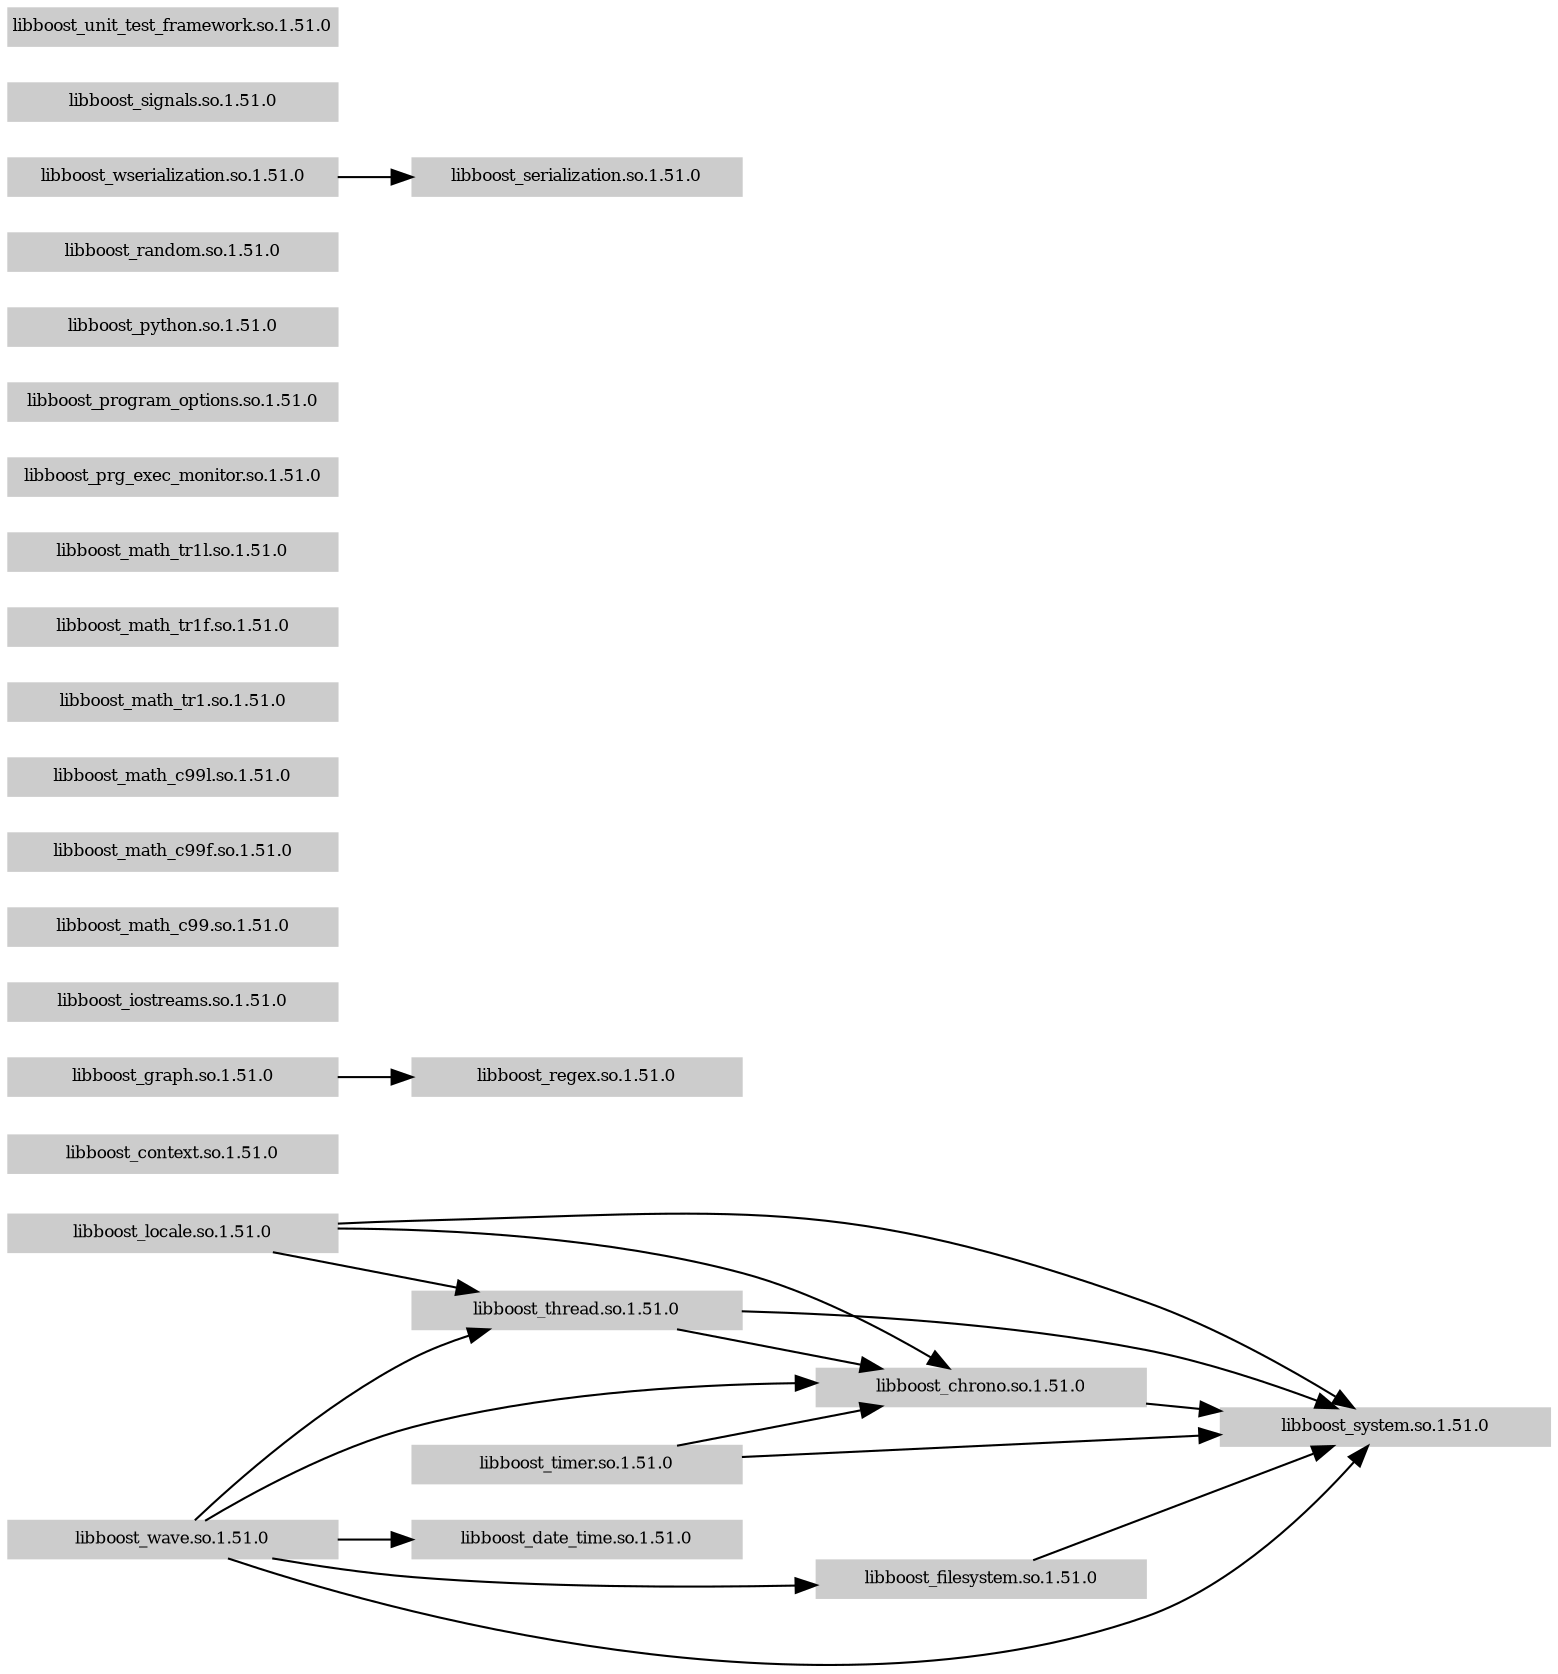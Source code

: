 /*

martin@yobbo:/usr/local/boost_1_51_0/lib$ find -P ./ -type f -name "*.so*" | xargs ldd | grep boost|sed -e "s/://g" -e "s/ => not found//g"
./libboost_context.so.1.51.0
./libboost_program_options.so.1.51.0
./libboost_signals.so.1.51.0
./libboost_regex.so.1.51.0
./libboost_math_tr1l.so.1.51.0
./libboost_graph.so.1.51.0
        libboost_regex.so.1.51.0
./libboost_python.so.1.51.0
./libboost_math_c99l.so.1.51.0
./libboost_system.so.1.51.0
./libboost_serialization.so.1.51.0
./libboost_random.so.1.51.0
./libboost_iostreams.so.1.51.0
./libboost_chrono.so.1.51.0
        libboost_system.so.1.51.0
./libboost_timer.so.1.51.0
        libboost_chrono.so.1.51.0
        libboost_system.so.1.51.0
./libboost_thread.so.1.51.0
        libboost_chrono.so.1.51.0
        libboost_system.so.1.51.0
./libboost_filesystem.so.1.51.0
        libboost_system.so.1.51.0
./libboost_date_time.so.1.51.0
./libboost_math_tr1f.so.1.51.0
./libboost_math_c99.so.1.51.0
./libboost_prg_exec_monitor.so.1.51.0
./libboost_unit_test_framework.so.1.51.0
./libboost_locale.so.1.51.0
        libboost_thread.so.1.51.0
        libboost_chrono.so.1.51.0
        libboost_system.so.1.51.0
./libboost_math_tr1.so.1.51.0
./libboost_wave.so.1.51.0
        libboost_date_time.so.1.51.0
        libboost_thread.so.1.51.0
        libboost_chrono.so.1.51.0
        libboost_filesystem.so.1.51.0
        libboost_system.so.1.51.0
./libboost_math_c99f.so.1.51.0
./libboost_wserialization.so.1.51.0
        libboost_serialization.so.1.51.0

dot -Tsvg boost-dep-tree.dot -o boost-dep-tree.dot.svg

http://users.on.net/~mbohun/src/boost-dep-tree.dot.svg

*/

digraph boost {
	rankdir=LR;

	node [shape=box,
	      style=filled,
	      fillcolor=gray80,
	      color=gray80,
	      fixedsize=true,
	      height=0.25,
	      width=2.2,
	      fontcolor=black,
	      fontsize=8];

	chrono              [ label="libboost_chrono.so.1.51.0" ];
	context             [ label="libboost_context.so.1.51.0" ];
	date_time           [ label="libboost_date_time.so.1.51.0" ];
	filesystem          [ label="libboost_filesystem.so.1.51.0" ];
	grap                [ label="libboost_graph.so.1.51.0" ];
	iostreams           [ label="libboost_iostreams.so.1.51.0" ];
	locale              [ label="libboost_locale.so.1.51.0" ];
	math_c99            [ label="libboost_math_c99.so.1.51.0" ];
	math_c99f           [ label="libboost_math_c99f.so.1.51.0" ];
	math_c99l           [ label="libboost_math_c99l.so.1.51.0" ];
	math_tr1            [ label="libboost_math_tr1.so.1.51.0" ];
	math_tr1f           [ label="libboost_math_tr1f.so.1.51.0" ];
	math_tr1l           [ label="libboost_math_tr1l.so.1.51.0" ];
	prg_exec_monitor    [ label="libboost_prg_exec_monitor.so.1.51.0" ];
	program_options     [ label="libboost_program_options.so.1.51.0" ];
	python              [ label="libboost_python.so.1.51.0" ];
	random              [ label="libboost_random.so.1.51.0" ];
	regex               [ label="libboost_regex.so.1.51.0" ];
	serialization       [ label="libboost_serialization.so.1.51.0" ];
	signals             [ label="libboost_signals.so.1.51.0" ];
	system              [ label="libboost_system.so.1.51.0" ];  
	thread              [ label="libboost_thread.so.1.51.0" ];
	timer               [ label="libboost_timer.so.1.51.0" ];
	unit_test_framework [ label="libboost_unit_test_framework.so.1.51.0" ];
	wave                [ label="libboost_wave.so.1.51.0" ];
	wserialization      [ label="libboost_wserialization.so.1.51.0" ];

	chrono              -> system;
	filesystem          -> system;
	grap                -> regex;
	locale              -> chrono;
	locale              -> system;	
	locale              -> thread;
	thread              -> chrono;
	thread              -> system;	
	timer               -> chrono;
	timer               -> system;	
	wave                -> chrono;
	wave                -> date_time;
	wave                -> filesystem;
	wave                -> system;
	wave                -> thread;
	wserialization      -> serialization;
}
